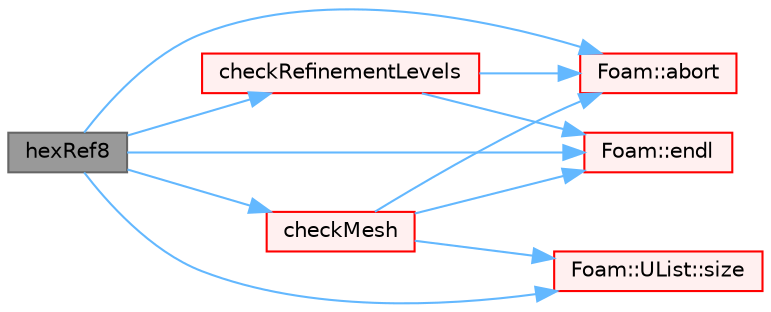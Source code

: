 digraph "hexRef8"
{
 // LATEX_PDF_SIZE
  bgcolor="transparent";
  edge [fontname=Helvetica,fontsize=10,labelfontname=Helvetica,labelfontsize=10];
  node [fontname=Helvetica,fontsize=10,shape=box,height=0.2,width=0.4];
  rankdir="LR";
  Node1 [id="Node000001",label="hexRef8",height=0.2,width=0.4,color="gray40", fillcolor="grey60", style="filled", fontcolor="black",tooltip=" "];
  Node1 -> Node2 [id="edge1_Node000001_Node000002",color="steelblue1",style="solid",tooltip=" "];
  Node2 [id="Node000002",label="Foam::abort",height=0.2,width=0.4,color="red", fillcolor="#FFF0F0", style="filled",URL="$namespaceFoam.html#aa346d711a4494a48e7c8aa9316f24263",tooltip=" "];
  Node1 -> Node4 [id="edge2_Node000001_Node000004",color="steelblue1",style="solid",tooltip=" "];
  Node4 [id="Node000004",label="checkMesh",height=0.2,width=0.4,color="red", fillcolor="#FFF0F0", style="filled",URL="$classFoam_1_1hexRef8.html#a432ff341842268fa21b8363e6b2c45b9",tooltip=" "];
  Node4 -> Node2 [id="edge3_Node000004_Node000002",color="steelblue1",style="solid",tooltip=" "];
  Node4 -> Node5 [id="edge4_Node000004_Node000005",color="steelblue1",style="solid",tooltip=" "];
  Node5 [id="Node000005",label="Foam::endl",height=0.2,width=0.4,color="red", fillcolor="#FFF0F0", style="filled",URL="$namespaceFoam.html#a7d5eca45a323264dc5fe811500ebda47",tooltip=" "];
  Node4 -> Node13 [id="edge5_Node000004_Node000013",color="steelblue1",style="solid",tooltip=" "];
  Node13 [id="Node000013",label="Foam::UList::size",height=0.2,width=0.4,color="red", fillcolor="#FFF0F0", style="filled",URL="$classFoam_1_1UList.html#ac1fc1d9dab324bb1b8452c7aa4813026",tooltip=" "];
  Node1 -> Node25 [id="edge6_Node000001_Node000025",color="steelblue1",style="solid",tooltip=" "];
  Node25 [id="Node000025",label="checkRefinementLevels",height=0.2,width=0.4,color="red", fillcolor="#FFF0F0", style="filled",URL="$classFoam_1_1hexRef8.html#a02570ed86624586145fa5b8bb20a2d12",tooltip=" "];
  Node25 -> Node2 [id="edge7_Node000025_Node000002",color="steelblue1",style="solid",tooltip=" "];
  Node25 -> Node5 [id="edge8_Node000025_Node000005",color="steelblue1",style="solid",tooltip=" "];
  Node1 -> Node5 [id="edge9_Node000001_Node000005",color="steelblue1",style="solid",tooltip=" "];
  Node1 -> Node13 [id="edge10_Node000001_Node000013",color="steelblue1",style="solid",tooltip=" "];
}
